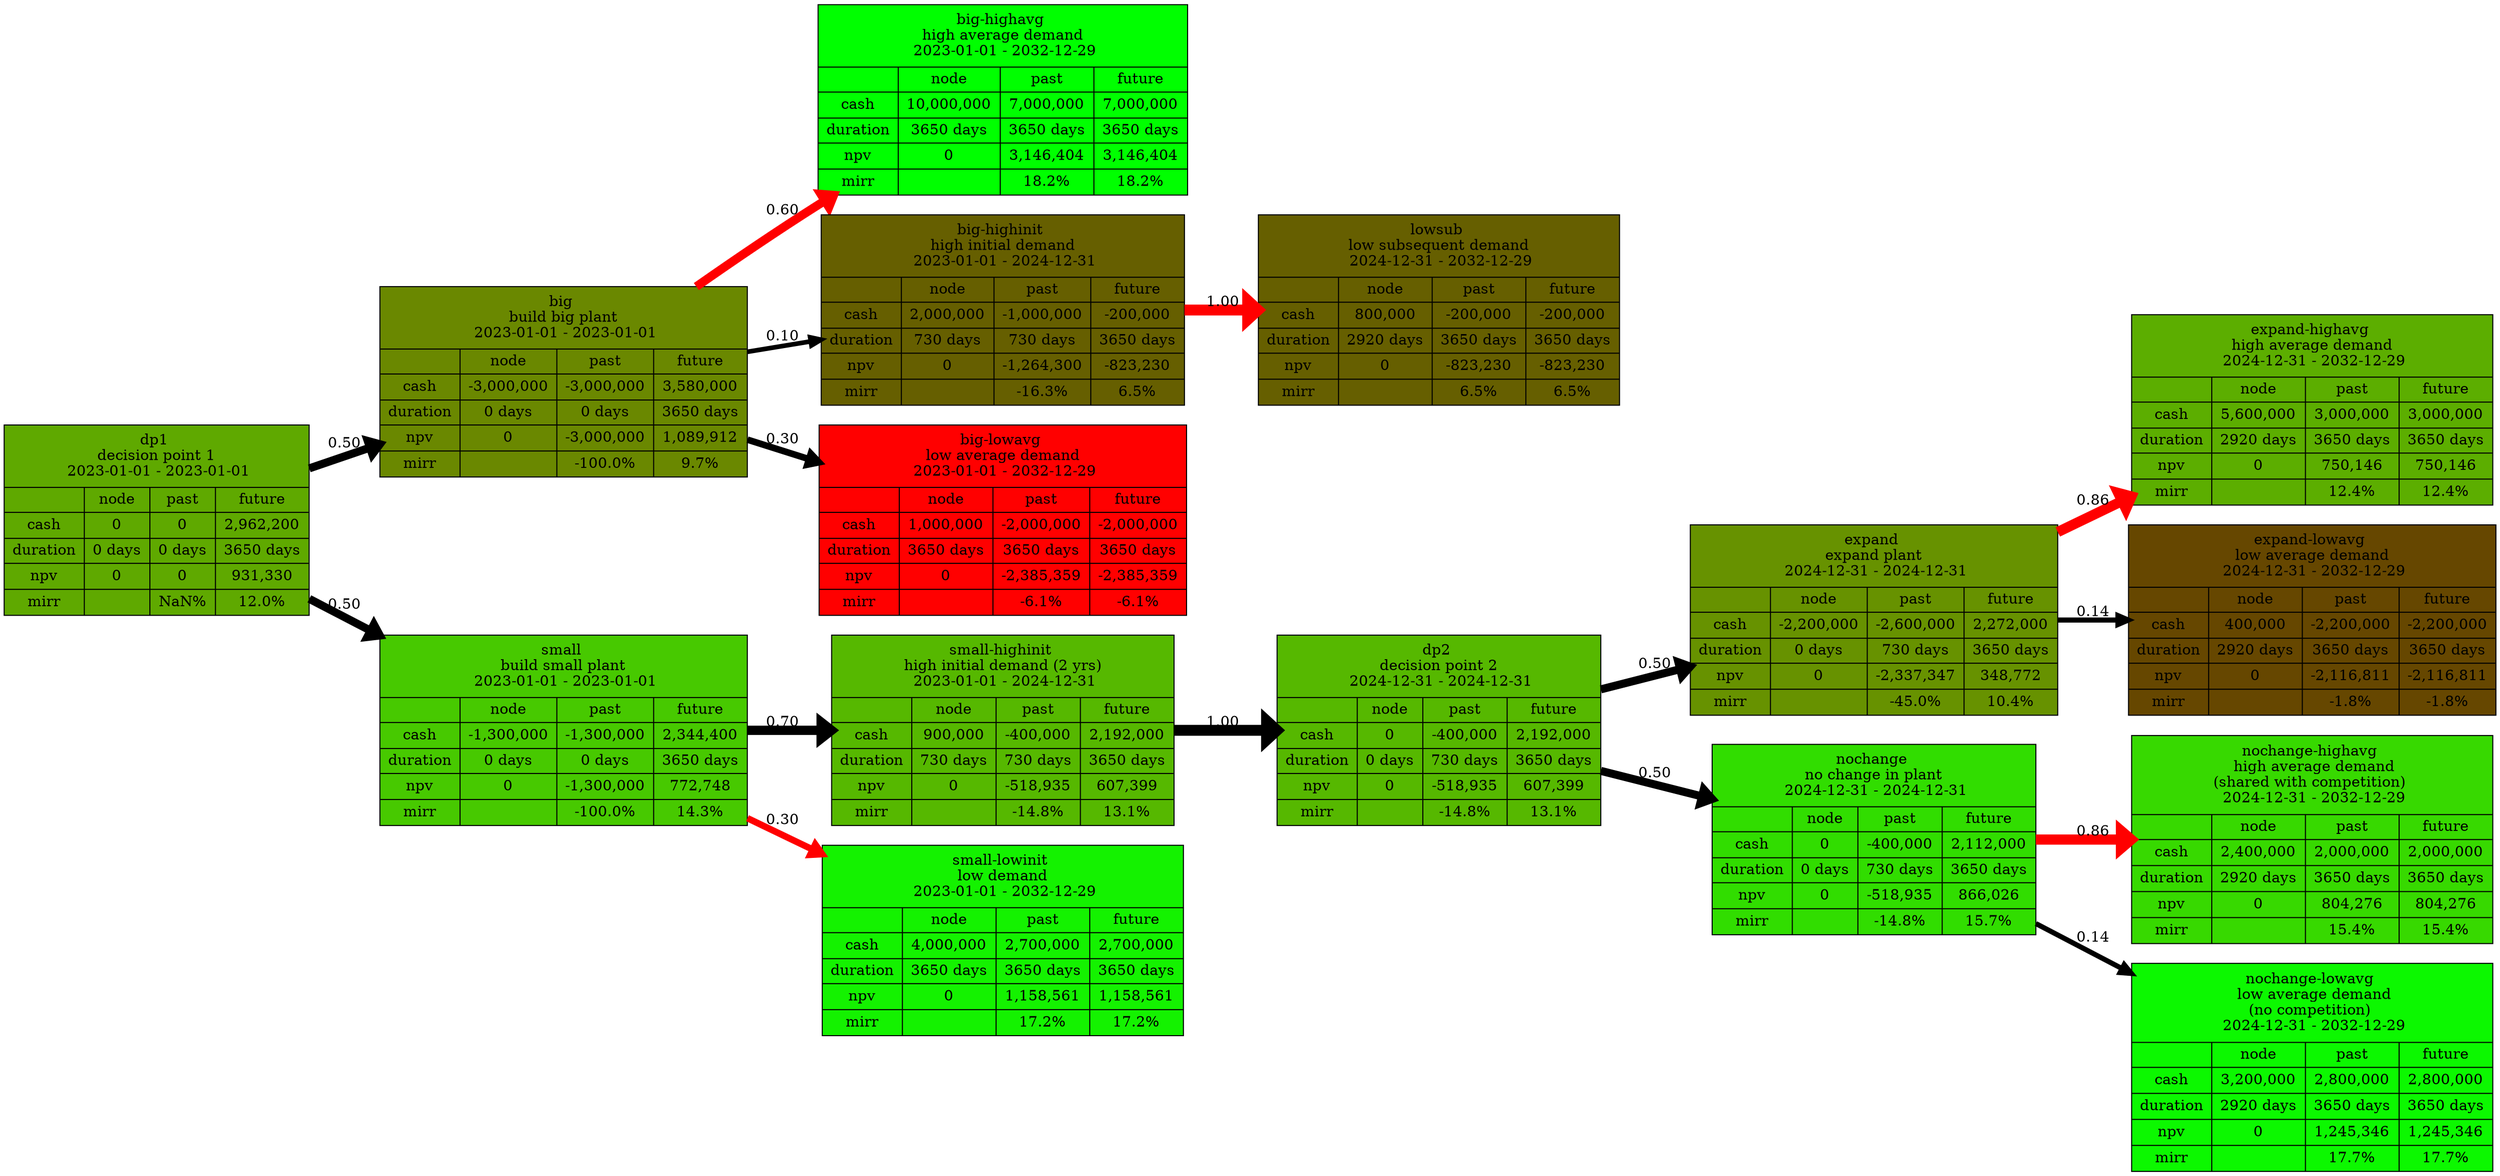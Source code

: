 digraph "" {
	graph [bb="0,0,1983.2,1117.8",
		rankdir=LR
	];
	node [fillcolor=lightgrey,
		label="\N",
		shape=ellipse
	];
	edge [color=black,
		penwidth=1.0
	];
	dp1	 [fillcolor="0.239 1.0 0.661",
		height=2.5472,
		label="dp1 \n decision point 1 \n 2023-01-01 - 2023-01-01 | { {|cash|duration|npv|mirr} | {node     | 0 | 0 days | 0 | } | {past     | \
0 | 0 days | 0 | NaN%} | {future   | 2,962,200 | 3650 days | 931,330 | 12.0%}}",
		pos="121.03,624.1",
		rects="2.8422e-14,656.9,242.06,715.3 2.8422e-14,632.1,62.656,656.9 2.8422e-14,607.3,62.656,632.1 2.8422e-14,582.5,62.656,607.3 2.8422e-14,\
557.7,62.656,582.5 2.8422e-14,532.9,62.656,557.7 62.656,632.1,114.82,656.9 62.656,607.3,114.82,632.1 62.656,582.5,114.82,607.3 62.656,\
557.7,114.82,582.5 62.656,532.9,114.82,557.7 114.82,632.1,168.9,656.9 114.82,607.3,168.9,632.1 114.82,582.5,168.9,607.3 114.82,557.7,\
168.9,582.5 114.82,532.9,168.9,557.7 168.9,632.1,242.06,656.9 168.9,607.3,242.06,632.1 168.9,582.5,242.06,607.3 168.9,557.7,242.06,\
582.5 168.9,532.9,242.06,557.7",
		shape=record,
		style=filled,
		width=3.362];
	big	 [fillcolor="0.204 1.0 0.535",
		height=2.5472,
		label="big \n build big plant \n 2023-01-01 - 2023-01-01 | { {|cash|duration|npv|mirr} | {node     | -3,000,000 | 0 days | 0 | } | {past     | \
-3,000,000 | 0 days | -3,000,000 | -100.0%} | {future   | 3,580,000 | 3650 days | 1,089,912 | 9.7%}}",
		pos="447.13,757.1",
		rects="302.56,789.9,591.7,848.3 302.56,765.1,365.22,789.9 302.56,740.3,365.22,765.1 302.56,715.5,365.22,740.3 302.56,690.7,365.22,715.5 \
302.56,665.9,365.22,690.7 365.22,765.1,441.88,789.9 365.22,740.3,441.88,765.1 365.22,715.5,441.88,740.3 365.22,690.7,441.88,715.5 \
365.22,665.9,441.88,690.7 441.88,765.1,518.54,789.9 441.88,740.3,518.54,765.1 441.88,715.5,518.54,740.3 441.88,690.7,518.54,715.5 \
441.88,665.9,518.54,690.7 518.54,765.1,591.7,789.9 518.54,740.3,591.7,765.1 518.54,715.5,591.7,740.3 518.54,690.7,591.7,715.5 518.54,\
665.9,591.7,690.7",
		shape=record,
		style=filled,
		width=4.0158];
	dp1 -> big	 [label=0.50,
		lp="272.31,698.5",
		penwidth=7.745966692414834,
		pos="e,302.47,698.1 242.46,673.62 258.96,680.35 276.07,687.33 293.05,694.26"];
	small	 [fillcolor="0.274 1.0 0.788",
		height=2.5472,
		label="small \n build small plant \n 2023-01-01 - 2023-01-01 | { {|cash|duration|npv|mirr} | {node     | -1,300,000 | 0 days | 0 | } | {\
past     | -1,300,000 | 0 days | -1,300,000 | -100.0%} | {future   | 2,344,400 | 3650 days | 772,748 | 14.3%}}",
		pos="447.13,423.1",
		rects="302.56,455.9,591.7,514.3 302.56,431.1,365.22,455.9 302.56,406.3,365.22,431.1 302.56,381.5,365.22,406.3 302.56,356.7,365.22,381.5 \
302.56,331.9,365.22,356.7 365.22,431.1,441.88,455.9 365.22,406.3,441.88,431.1 365.22,381.5,441.88,406.3 365.22,356.7,441.88,381.5 \
365.22,331.9,441.88,356.7 441.88,431.1,518.54,455.9 441.88,406.3,518.54,431.1 441.88,381.5,518.54,406.3 441.88,356.7,518.54,381.5 \
441.88,331.9,518.54,356.7 518.54,431.1,591.7,455.9 518.54,406.3,591.7,431.1 518.54,381.5,591.7,406.3 518.54,356.7,591.7,381.5 518.54,\
331.9,591.7,356.7",
		shape=record,
		style=filled,
		width=4.0158];
	dp1 -> small	 [label=0.50,
		lp="272.31,543.5",
		penwidth=7.745966692414834,
		pos="e,302.47,512.27 242.46,549.26 259.11,538.99 276.39,528.34 293.52,517.78"];
	"big-highavg"	 [fillcolor="0.333 1.0 1.000",
		height=2.5472,
		label="big-highavg \n high average demand \n 2023-01-01 - 2032-12-29 | { {|cash|duration|npv|mirr} | {node     | 10,000,000 | 3650 days | \
0 | } | {past     | 7,000,000 | 3650 days | 3,146,404 | 18.2%} | {future   | 7,000,000 | 3650 days | 3,146,404 | 18.2%}}",
		pos="796.77,1026.1",
		rects="652.78,1058.9,940.76,1117.3 652.78,1034.1,715.44,1058.9 652.78,1009.3,715.44,1034.1 652.78,984.5,715.44,1009.3 652.78,959.7,715.44,\
984.5 652.78,934.9,715.44,959.7 715.44,1034.1,794.44,1058.9 715.44,1009.3,794.44,1034.1 715.44,984.5,794.44,1009.3 715.44,959.7,\
794.44,984.5 715.44,934.9,794.44,959.7 794.44,1034.1,867.6,1058.9 794.44,1009.3,867.6,1034.1 794.44,984.5,867.6,1009.3 794.44,959.7,\
867.6,984.5 794.44,934.9,867.6,959.7 867.6,1034.1,940.76,1058.9 867.6,1009.3,940.76,1034.1 867.6,984.5,940.76,1009.3 867.6,959.7,\
940.76,984.5 867.6,934.9,940.76,959.7",
		shape=record,
		style=filled,
		width=3.9997];
	big -> "big-highavg"	 [color=red,
		label=0.60,
		lp="621.95,916.5",
		penwidth=8.366600265340756,
		pos="e,663.72,934.71 554.58,848.51 585.65,874.16 619.9,901.69 652.2,926.1 653.26,926.9 654.33,927.71 655.4,928.51"];
	"big-highinit"	 [fillcolor="0.155 1.0 0.400",
		height=2.5472,
		label="big-highinit \n high initial demand \n 2023-01-01 - 2024-12-31 | { {|cash|duration|npv|mirr} | {node     | 2,000,000 | 730 days | \
0 | } | {past     | -1,000,000 | 730 days | -1,264,300 | -16.3%} | {future   | -200,000 | 3650 days | -823,230 | 6.5%}}",
		pos="796.77,825.1",
		rects="654.53,857.9,939.01,916.3 654.53,833.1,717.19,857.9 654.53,808.3,717.19,833.1 654.53,783.5,717.19,808.3 654.53,758.7,717.19,783.5 \
654.53,733.9,717.19,758.7 717.19,833.1,789.19,857.9 717.19,808.3,789.19,833.1 717.19,783.5,789.19,808.3 717.19,758.7,789.19,783.5 \
717.19,733.9,789.19,758.7 789.19,833.1,865.85,857.9 789.19,808.3,865.85,833.1 789.19,783.5,865.85,808.3 789.19,758.7,865.85,783.5 \
789.19,733.9,865.85,758.7 865.85,833.1,939.01,857.9 865.85,808.3,939.01,833.1 865.85,783.5,939.01,808.3 865.85,758.7,939.01,783.5 \
865.85,733.9,939.01,758.7",
		shape=record,
		style=filled,
		width=3.9511];
	big -> "big-highinit"	 [label=0.10,
		lp="621.95,801.5",
		penwidth=4.47213595499958,
		pos="e,654.39,797.41 591.87,785.25 609.14,788.61 626.82,792.05 644.2,795.43"];
	"big-lowavg"	 [fillcolor="0.000 1.0 1.000",
		height=2.5472,
		label="big-lowavg \n low average demand \n 2023-01-01 - 2032-12-29 | { {|cash|duration|npv|mirr} | {node     | 1,000,000 | 3650 days | \
0 | } | {past     | -2,000,000 | 3650 days | -2,385,359 | -6.1%} | {future   | -2,000,000 | 3650 days | -2,385,359 | -6.1%}}",
		pos="796.77,624.1",
		rects="652.2,656.9,941.34,715.3 652.2,632.1,714.86,656.9 652.2,607.3,714.86,632.1 652.2,582.5,714.86,607.3 652.2,557.7,714.86,582.5 652.2,\
532.9,714.86,557.7 714.86,632.1,788.02,656.9 714.86,607.3,788.02,632.1 714.86,582.5,788.02,607.3 714.86,557.7,788.02,582.5 714.86,\
532.9,788.02,557.7 788.02,632.1,864.68,656.9 788.02,607.3,864.68,632.1 788.02,582.5,864.68,607.3 788.02,557.7,864.68,582.5 788.02,\
532.9,864.68,557.7 864.68,632.1,941.34,656.9 864.68,607.3,941.34,632.1 864.68,582.5,941.34,607.3 864.68,557.7,941.34,582.5 864.68,\
532.9,941.34,557.7",
		shape=record,
		style=filled,
		width=4.0158];
	big -> "big-lowavg"	 [label=0.30,
		lp="621.95,702.5",
		penwidth=6.324555320336759,
		pos="e,652.14,679.11 591.87,702.04 608.67,695.65 625.85,689.12 642.77,682.68"];
	lowsub	 [fillcolor="0.155 1.0 0.400",
		height=2.5472,
		label="lowsub \n low subsequent demand \n 2024-12-31 - 2032-12-29 | { {|cash|duration|npv|mirr} | {node     | 800,000 | 2920 days | 0 | } | {\
past     | -200,000 | 3650 days | -823,230 | 6.5%} | {future   | -200,000 | 3650 days | -823,230 | 6.5%}}",
		pos="1142.9,825.1",
		rects="1001.8,857.9,1284,916.3 1001.8,833.1,1064.5,857.9 1001.8,808.3,1064.5,833.1 1001.8,783.5,1064.5,808.3 1001.8,758.7,1064.5,783.5 \
1001.8,733.9,1064.5,758.7 1064.5,833.1,1137.7,857.9 1064.5,808.3,1137.7,833.1 1064.5,783.5,1137.7,808.3 1064.5,758.7,1137.7,783.5 \
1064.5,733.9,1137.7,758.7 1137.7,833.1,1210.8,857.9 1137.7,808.3,1210.8,833.1 1137.7,783.5,1210.8,808.3 1137.7,758.7,1210.8,783.5 \
1137.7,733.9,1210.8,758.7 1210.8,833.1,1284,857.9 1210.8,808.3,1284,833.1 1210.8,783.5,1284,808.3 1210.8,758.7,1284,783.5 1210.8,\
733.9,1284,758.7",
		shape=record,
		style=filled,
		width=3.9185];
	"big-highinit" -> lowsub	 [color=red,
		label=1.00,
		lp="971.59,833.5",
		penwidth=10.488088481701517,
		pos="e,1001.7,825.1 939.05,825.1 956.36,825.1 974.08,825.1 991.51,825.1"];
	"small-highinit"	 [fillcolor="0.255 1.0 0.719",
		height=2.5472,
		label="small-highinit \n high initial demand (2 yrs) \n 2023-01-01 - 2024-12-31 | { {|cash|duration|npv|mirr} | {node     | 900,000 | 730 \
days | 0 | } | {past     | -400,000 | 730 days | -518,935 | -14.8%} | {future   | 2,192,000 | 3650 days | 607,399 | 13.1%}}",
		pos="796.77,423.1",
		rects="662.7,455.9,930.84,514.3 662.7,431.1,725.36,455.9 662.7,406.3,725.36,431.1 662.7,381.5,725.36,406.3 662.7,356.7,725.36,381.5 662.7,\
331.9,725.36,356.7 725.36,431.1,791.52,455.9 725.36,406.3,791.52,431.1 725.36,381.5,791.52,406.3 725.36,356.7,791.52,381.5 725.36,\
331.9,791.52,356.7 791.52,431.1,857.68,455.9 791.52,406.3,857.68,431.1 791.52,381.5,857.68,406.3 791.52,356.7,857.68,381.5 791.52,\
331.9,857.68,356.7 857.68,431.1,930.84,455.9 857.68,406.3,930.84,431.1 857.68,381.5,930.84,406.3 857.68,356.7,930.84,381.5 857.68,\
331.9,930.84,356.7",
		shape=record,
		style=filled,
		width=3.7241];
	small -> "small-highinit"	 [label=0.70,
		lp="621.95,431.5",
		penwidth=8.94427190999916,
		pos="e,662.51,423.1 591.87,423.1 611.87,423.1 632.43,423.1 652.43,423.1"];
	"small-lowinit"	 [fillcolor="0.319 1.0 0.948",
		height=2.5472,
		label="small-lowinit \n low demand \n 2023-01-01 - 2032-12-29 | { {|cash|duration|npv|mirr} | {node     | 4,000,000 | 3650 days | 0 | } | {\
past     | 2,700,000 | 3650 days | 1,158,561 | 17.2%} | {future   | 2,700,000 | 3650 days | 1,158,561 | 17.2%}}",
		pos="796.77,222.1",
		rects="655.7,254.9,937.84,313.3 655.7,230.1,718.36,254.9 655.7,205.3,718.36,230.1 655.7,180.5,718.36,205.3 655.7,155.7,718.36,180.5 655.7,\
130.9,718.36,155.7 718.36,230.1,791.52,254.9 718.36,205.3,791.52,230.1 718.36,180.5,791.52,205.3 718.36,155.7,791.52,180.5 718.36,\
130.9,791.52,155.7 791.52,230.1,864.68,254.9 791.52,205.3,864.68,230.1 791.52,180.5,864.68,205.3 791.52,155.7,864.68,180.5 791.52,\
130.9,864.68,155.7 864.68,230.1,937.84,254.9 864.68,205.3,937.84,230.1 864.68,180.5,937.84,205.3 864.68,155.7,937.84,180.5 864.68,\
130.9,937.84,155.7",
		shape=record,
		style=filled,
		width=3.9185];
	small -> "small-lowinit"	 [color=red,
		label=0.30,
		lp="621.95,337.5",
		penwidth=6.324555320336759,
		pos="e,655.52,303.3 591.87,339.89 609.95,329.5 628.47,318.85 646.64,308.41"];
	dp2	 [fillcolor="0.255 1.0 0.719",
		height=2.5472,
		label="dp2 \n decision point 2 \n 2024-12-31 - 2024-12-31 | { {|cash|duration|npv|mirr} | {node     | 0 | 0 days | 0 | } | {past     | \
-400,000 | 730 days | -518,935 | -14.8%} | {future   | 2,192,000 | 3650 days | 607,399 | 13.1%}}",
		pos="1142.9,423.1",
		rects="1015.8,455.9,1270,514.3 1015.8,431.1,1078.5,455.9 1015.8,406.3,1078.5,431.1 1015.8,381.5,1078.5,406.3 1015.8,356.7,1078.5,381.5 \
1015.8,331.9,1078.5,356.7 1078.5,431.1,1130.7,455.9 1078.5,406.3,1130.7,431.1 1078.5,381.5,1130.7,406.3 1078.5,356.7,1130.7,381.5 \
1078.5,331.9,1130.7,356.7 1130.7,431.1,1196.8,455.9 1130.7,406.3,1196.8,431.1 1130.7,381.5,1196.8,406.3 1130.7,356.7,1196.8,381.5 \
1130.7,331.9,1196.8,356.7 1196.8,431.1,1270,455.9 1196.8,406.3,1270,431.1 1196.8,381.5,1270,406.3 1196.8,356.7,1270,381.5 1196.8,\
331.9,1270,356.7",
		shape=record,
		style=filled,
		width=3.5297];
	"small-highinit" -> dp2	 [label=1.00,
		lp="971.59,431.5",
		penwidth=10.488088481701517,
		pos="e,1015.8,423.1 931.09,423.1 955.56,423.1 981.11,423.1 1005.7,423.1"];
	expand	 [fillcolor="0.215 1.0 0.572",
		height=2.5472,
		label="expand \n expand plant \n 2024-12-31 - 2024-12-31 | { {|cash|duration|npv|mirr} | {node     | -2,200,000 | 0 days | 0 | } | {past     | \
-2,600,000 | 730 days | -2,337,347 | -45.0%} | {future   | 2,272,000 | 3650 days | 348,772 | 10.4%}}",
		pos="1489,528.1",
		rects="1344.5,560.9,1633.6,619.3 1344.5,536.1,1407.1,560.9 1344.5,511.3,1407.1,536.1 1344.5,486.5,1407.1,511.3 1344.5,461.7,1407.1,486.5 \
1344.5,436.9,1407.1,461.7 1407.1,536.1,1483.8,560.9 1407.1,511.3,1483.8,536.1 1407.1,486.5,1483.8,511.3 1407.1,461.7,1483.8,486.5 \
1407.1,436.9,1483.8,461.7 1483.8,536.1,1560.4,560.9 1483.8,511.3,1560.4,536.1 1483.8,486.5,1560.4,511.3 1483.8,461.7,1560.4,486.5 \
1483.8,436.9,1560.4,461.7 1560.4,536.1,1633.6,560.9 1560.4,511.3,1633.6,536.1 1560.4,486.5,1633.6,511.3 1560.4,461.7,1633.6,486.5 \
1560.4,436.9,1633.6,461.7",
		shape=record,
		style=filled,
		width=4.0158];
	dp2 -> expand	 [label=0.50,
		lp="1314.2,486.5",
		penwidth=7.745966692414834,
		pos="e,1344.4,484.21 1270.3,461.75 1291.2,468.09 1313.1,474.72 1334.5,481.23"];
	nochange	 [fillcolor="0.296 1.0 0.866",
		height=2.5472,
		label="nochange \n no change in plant \n 2024-12-31 - 2024-12-31 | { {|cash|duration|npv|mirr} | {node     | 0 | 0 days | 0 | } | {past     | \
-400,000 | 730 days | -518,935 | -14.8%} | {future   | 2,112,000 | 3650 days | 866,026 | 15.7%}}",
		pos="1489,318.1",
		rects="1362,350.9,1616.1,409.3 1362,326.1,1424.6,350.9 1362,301.3,1424.6,326.1 1362,276.5,1424.6,301.3 1362,251.7,1424.6,276.5 1362,226.9,\
1424.6,251.7 1424.6,326.1,1476.8,350.9 1424.6,301.3,1476.8,326.1 1424.6,276.5,1476.8,301.3 1424.6,251.7,1476.8,276.5 1424.6,226.9,\
1476.8,251.7 1476.8,326.1,1542.9,350.9 1476.8,301.3,1542.9,326.1 1476.8,276.5,1542.9,301.3 1476.8,251.7,1542.9,276.5 1476.8,226.9,\
1542.9,251.7 1542.9,326.1,1616.1,350.9 1542.9,301.3,1616.1,326.1 1542.9,276.5,1616.1,301.3 1542.9,251.7,1616.1,276.5 1542.9,226.9,\
1616.1,251.7",
		shape=record,
		style=filled,
		width=3.5297];
	dp2 -> nochange	 [label=0.50,
		lp="1314.2,382.5",
		penwidth=7.745966692414834,
		pos="e,1361.9,356.67 1270.3,384.45 1296.9,376.38 1325.1,367.83 1352,359.66"];
	"expand-highavg"	 [fillcolor="0.245 1.0 0.682",
		height=2.5472,
		label="expand-highavg \n high average demand \n 2024-12-31 - 2032-12-29 | { {|cash|duration|npv|mirr} | {node     | 5,600,000 | 2920 days | \
0 | } | {past     | 3,000,000 | 3650 days | 750,146 | 12.4%} | {future   | 3,000,000 | 3650 days | 750,146 | 12.4%}}",
		pos="1838.7,729.1",
		rects="1697.6,761.9,1979.7,820.3 1697.6,737.1,1760.3,761.9 1697.6,712.3,1760.3,737.1 1697.6,687.5,1760.3,712.3 1697.6,662.7,1760.3,687.5 \
1697.6,637.9,1760.3,662.7 1760.3,737.1,1833.4,761.9 1760.3,712.3,1833.4,737.1 1760.3,687.5,1833.4,712.3 1760.3,662.7,1833.4,687.5 \
1760.3,637.9,1833.4,662.7 1833.4,737.1,1906.6,761.9 1833.4,712.3,1906.6,737.1 1833.4,687.5,1906.6,712.3 1833.4,662.7,1906.6,687.5 \
1833.4,637.9,1906.6,662.7 1906.6,737.1,1979.7,761.9 1906.6,712.3,1979.7,737.1 1906.6,687.5,1979.7,712.3 1906.6,662.7,1979.7,687.5 \
1906.6,637.9,1979.7,662.7",
		shape=record,
		style=filled,
		width=3.9185];
	expand -> "expand-highavg"	 [color=red,
		label=0.86,
		lp="1663.9,642.5",
		penwidth=9.797958971132712,
		pos="e,1697.4,647.9 1633.8,611.31 1651.9,621.7 1670.4,632.35 1688.5,642.79"];
	"expand-lowavg"	 [fillcolor="0.117 1.0 0.400",
		height=2.5472,
		label="expand-lowavg \n low average demand \n 2024-12-31 - 2032-12-29 | { {|cash|duration|npv|mirr} | {node     | 400,000 | 2920 days | \
0 | } | {past     | -2,200,000 | 3650 days | -2,116,811 | -1.8%} | {future   | -2,200,000 | 3650 days | -2,116,811 | -1.8%}}",
		pos="1838.7,528.1",
		rects="1694.1,560.9,1983.2,619.3 1694.1,536.1,1756.8,560.9 1694.1,511.3,1756.8,536.1 1694.1,486.5,1756.8,511.3 1694.1,461.7,1756.8,486.5 \
1694.1,436.9,1756.8,461.7 1756.8,536.1,1829.9,560.9 1756.8,511.3,1829.9,536.1 1756.8,486.5,1829.9,511.3 1756.8,461.7,1829.9,486.5 \
1756.8,436.9,1829.9,461.7 1829.9,536.1,1906.6,560.9 1829.9,511.3,1906.6,536.1 1829.9,486.5,1906.6,511.3 1829.9,461.7,1906.6,486.5 \
1829.9,436.9,1906.6,461.7 1906.6,536.1,1983.2,560.9 1906.6,511.3,1983.2,536.1 1906.6,486.5,1983.2,511.3 1906.6,461.7,1983.2,486.5 \
1906.6,436.9,1983.2,461.7",
		shape=record,
		style=filled,
		width=4.0158];
	expand -> "expand-lowavg"	 [label=0.14,
		lp="1663.9,536.5",
		penwidth=4.898979485566357,
		pos="e,1694.1,528.1 1633.8,528.1 1650.3,528.1 1667.1,528.1 1683.7,528.1"];
	"nochange-highavg"	 [fillcolor="0.291 1.0 0.849",
		height=2.7806,
		label="nochange-highavg \n high average demand\n(shared with competition) \n 2024-12-31 - 2032-12-29 | { {|cash|duration|npv|mirr} | {node     | \
2,400,000 | 2920 days | 0 | } | {past     | 2,000,000 | 3650 days | 804,276 | 15.4%} | {future   | 2,000,000 | 3650 days | 804,276 | \
15.4%}}",
		pos="1838.7,318.1",
		rects="1697.6,342.5,1979.7,417.7 1697.6,317.7,1760.3,342.5 1697.6,292.9,1760.3,317.7 1697.6,268.1,1760.3,292.9 1697.6,243.3,1760.3,268.1 \
1697.6,218.5,1760.3,243.3 1760.3,317.7,1833.4,342.5 1760.3,292.9,1833.4,317.7 1760.3,268.1,1833.4,292.9 1760.3,243.3,1833.4,268.1 \
1760.3,218.5,1833.4,243.3 1833.4,317.7,1906.6,342.5 1833.4,292.9,1906.6,317.7 1833.4,268.1,1906.6,292.9 1833.4,243.3,1906.6,268.1 \
1833.4,218.5,1906.6,243.3 1906.6,317.7,1979.7,342.5 1906.6,292.9,1979.7,317.7 1906.6,268.1,1979.7,292.9 1906.6,243.3,1979.7,268.1 \
1906.6,218.5,1979.7,243.3",
		shape=record,
		style=filled,
		width=3.9185];
	nochange -> "nochange-highavg"	 [color=red,
		label=0.86,
		lp="1663.9,326.5",
		penwidth=9.797958971132712,
		pos="e,1697.4,318.1 1616.3,318.1 1639.3,318.1 1663.6,318.1 1687.3,318.1"];
	"nochange-lowavg"	 [fillcolor="0.325 1.0 0.971",
		height=2.7806,
		label="nochange-lowavg \n low average demand\n(no competition) \n 2024-12-31 - 2032-12-29 | { {|cash|duration|npv|mirr} | {node     | 3,\
200,000 | 2920 days | 0 | } | {past     | 2,800,000 | 3650 days | 1,245,346 | 17.7%} | {future   | 2,800,000 | 3650 days | 1,245,\
346 | 17.7%}}",
		pos="1838.7,100.1",
		rects="1697.6,124.5,1979.7,199.7 1697.6,99.7,1760.3,124.5 1697.6,74.9,1760.3,99.7 1697.6,50.1,1760.3,74.9 1697.6,25.3,1760.3,50.1 1697.6,\
0.5,1760.3,25.3 1760.3,99.7,1833.4,124.5 1760.3,74.9,1833.4,99.7 1760.3,50.1,1833.4,74.9 1760.3,25.3,1833.4,50.1 1760.3,0.5,1833.4,\
25.3 1833.4,99.7,1906.6,124.5 1833.4,74.9,1906.6,99.7 1833.4,50.1,1906.6,74.9 1833.4,25.3,1906.6,50.1 1833.4,0.5,1906.6,25.3 1906.6,\
99.7,1979.7,124.5 1906.6,74.9,1979.7,99.7 1906.6,50.1,1979.7,74.9 1906.6,25.3,1979.7,50.1 1906.6,0.5,1979.7,25.3",
		shape=record,
		style=filled,
		width=3.9185];
	nochange -> "nochange-lowavg"	 [label=0.14,
		lp="1663.9,224.5",
		penwidth=4.898979485566357,
		pos="e,1697.4,188.21 1616.3,238.78 1639.8,224.08 1664.7,208.6 1688.8,193.52"];
}
